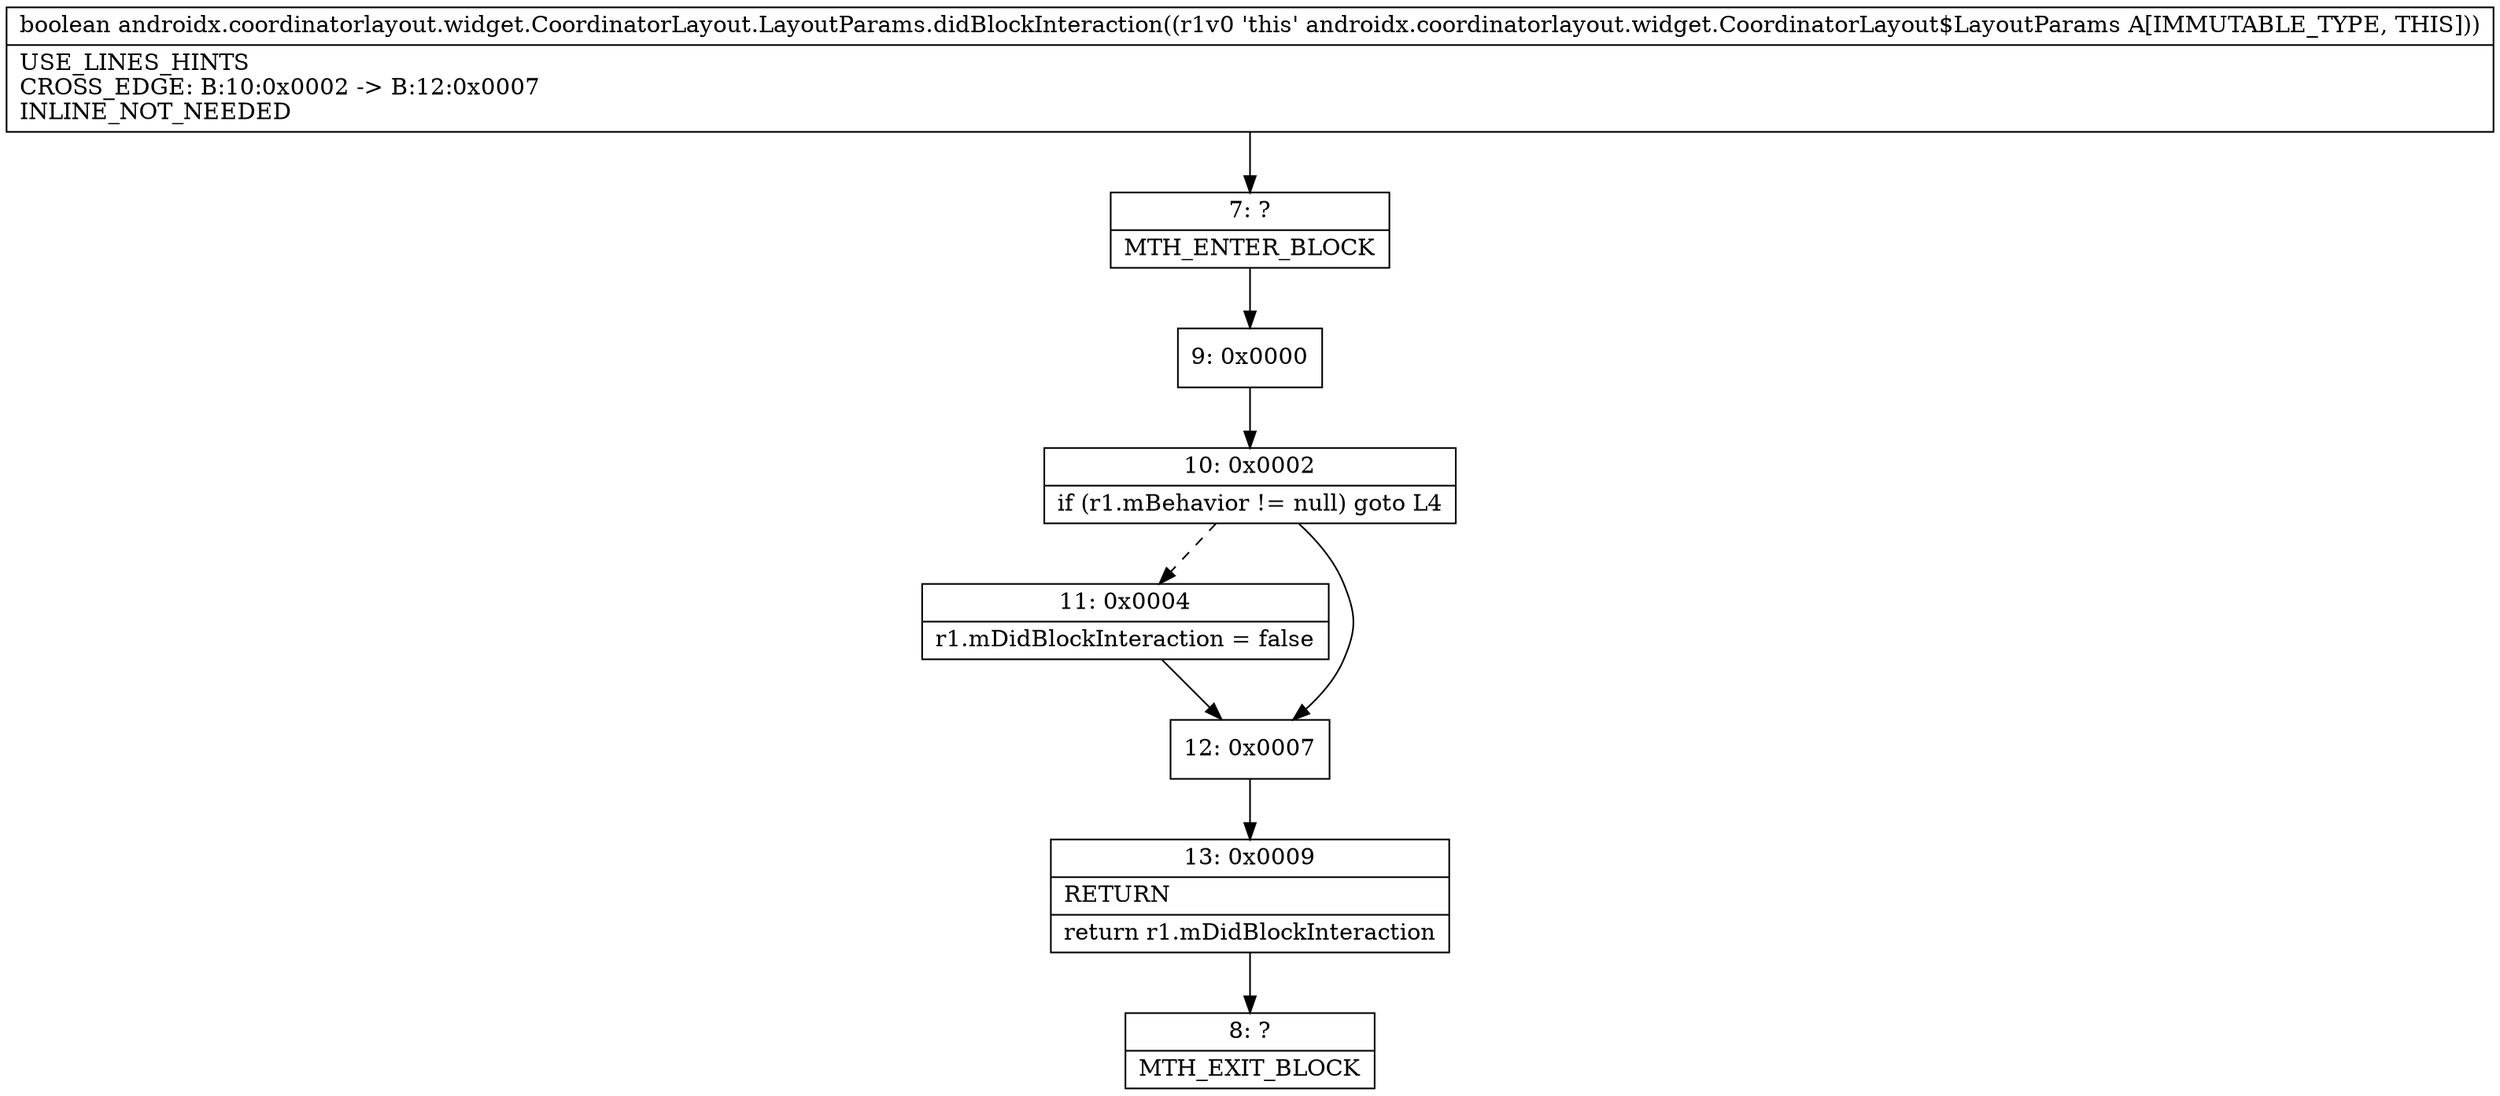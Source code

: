 digraph "CFG forandroidx.coordinatorlayout.widget.CoordinatorLayout.LayoutParams.didBlockInteraction()Z" {
Node_7 [shape=record,label="{7\:\ ?|MTH_ENTER_BLOCK\l}"];
Node_9 [shape=record,label="{9\:\ 0x0000}"];
Node_10 [shape=record,label="{10\:\ 0x0002|if (r1.mBehavior != null) goto L4\l}"];
Node_11 [shape=record,label="{11\:\ 0x0004|r1.mDidBlockInteraction = false\l}"];
Node_12 [shape=record,label="{12\:\ 0x0007}"];
Node_13 [shape=record,label="{13\:\ 0x0009|RETURN\l|return r1.mDidBlockInteraction\l}"];
Node_8 [shape=record,label="{8\:\ ?|MTH_EXIT_BLOCK\l}"];
MethodNode[shape=record,label="{boolean androidx.coordinatorlayout.widget.CoordinatorLayout.LayoutParams.didBlockInteraction((r1v0 'this' androidx.coordinatorlayout.widget.CoordinatorLayout$LayoutParams A[IMMUTABLE_TYPE, THIS]))  | USE_LINES_HINTS\lCROSS_EDGE: B:10:0x0002 \-\> B:12:0x0007\lINLINE_NOT_NEEDED\l}"];
MethodNode -> Node_7;Node_7 -> Node_9;
Node_9 -> Node_10;
Node_10 -> Node_11[style=dashed];
Node_10 -> Node_12;
Node_11 -> Node_12;
Node_12 -> Node_13;
Node_13 -> Node_8;
}


